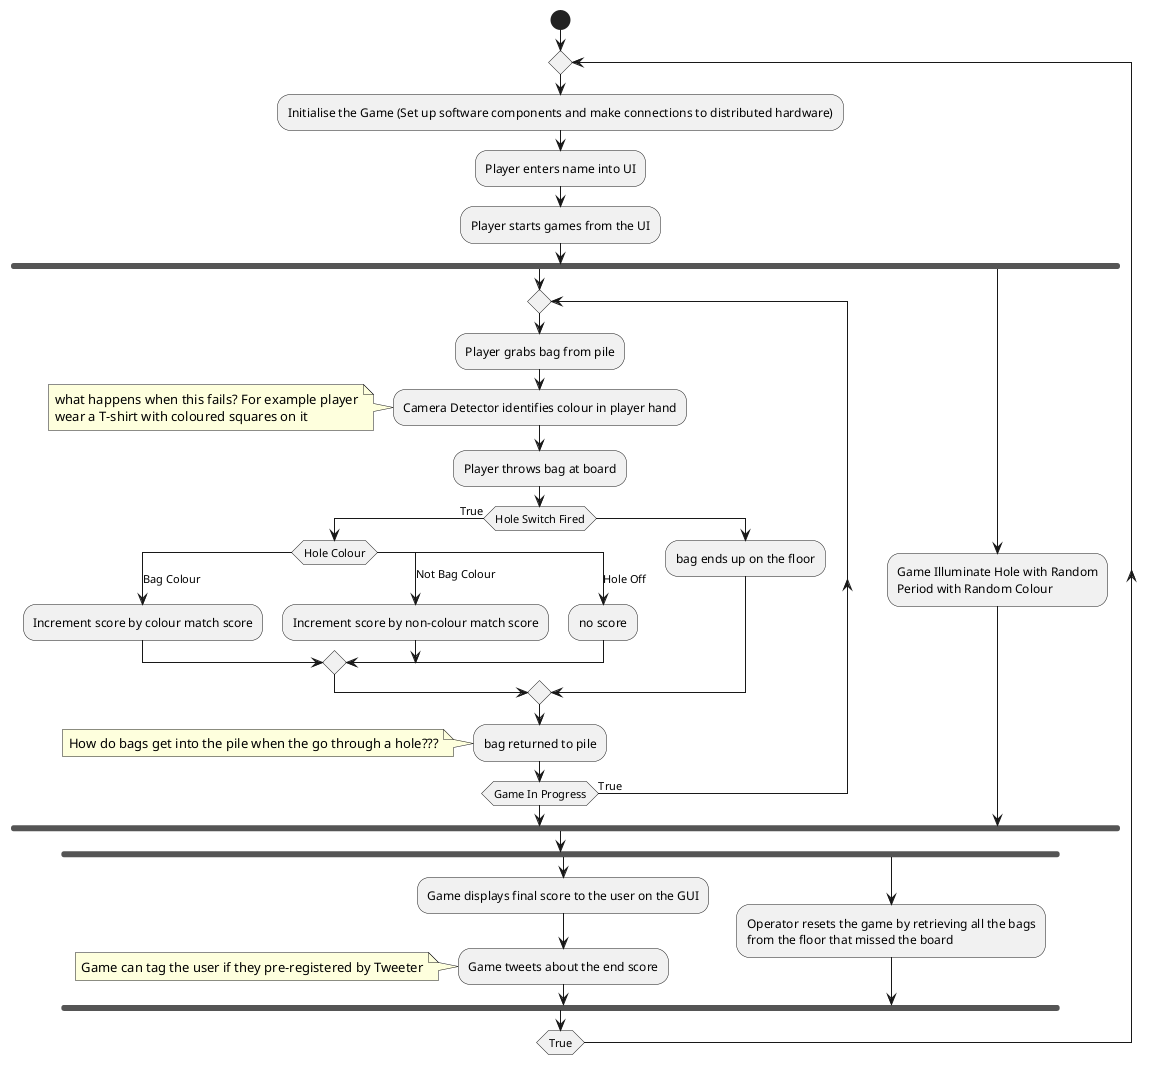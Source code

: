 @startuml
'https://plantuml.com/activity-diagram-beta

start
repeat
:Initialise the Game (Set up software components and make connections to distributed hardware);
:Player enters name into UI;
:Player starts games from the UI;
fork
    repeat
        :Player grabs bag from pile;
        :Camera Detector identifies colour in player hand;
        note left
            what happens when this fails? For example player
            wear a T-shirt with coloured squares on it
        end note
        :Player throws bag at board;
        if (Hole Switch Fired) then (True)
            switch (Hole Colour)
            case (Bag Colour)
                :Increment score by colour match score;
            case (Not Bag Colour)
                :Increment score by non-colour match score;
            case (Hole Off)
                :no score;
            endswitch
        else
            :bag ends up on the floor;
        endif
        :bag returned to pile;
        note left
            How do bags get into the pile when the go through a hole???
        end note
    repeat while (Game In Progress) is (True)
fork again
    :Game Illuminate Hole with Random
    Period with Random Colour;
end fork
fork
    :Game displays final score to the user on the GUI;
    :Game tweets about the end score;
    note left
        Game can tag the user if they pre-registered by Tweeter
    end note
fork again
    :Operator resets the game by retrieving all the bags
    from the floor that missed the board;
end fork
repeat while (True)




@enduml
